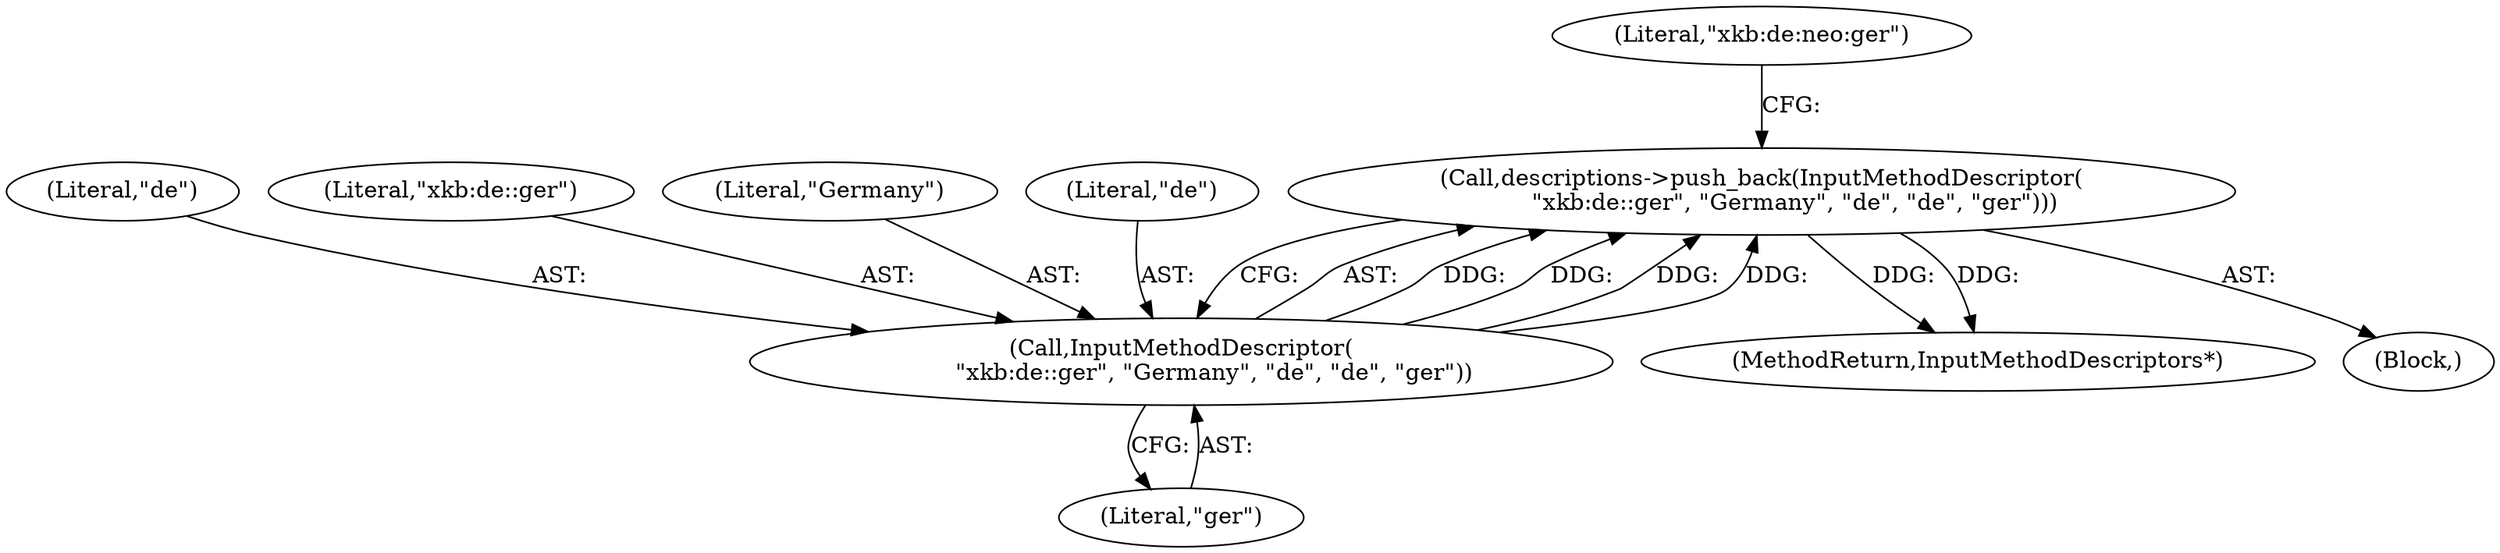digraph "1_Chrome_dc7b094a338c6c521f918f478e993f0f74bbea0d_12@del" {
"1000145" [label="(Call,descriptions->push_back(InputMethodDescriptor(\n         \"xkb:de::ger\", \"Germany\", \"de\", \"de\", \"ger\")))"];
"1000146" [label="(Call,InputMethodDescriptor(\n         \"xkb:de::ger\", \"Germany\", \"de\", \"de\", \"ger\"))"];
"1000150" [label="(Literal,\"de\")"];
"1000581" [label="(MethodReturn,InputMethodDescriptors*)"];
"1000147" [label="(Literal,\"xkb:de::ger\")"];
"1000154" [label="(Literal,\"xkb:de:neo:ger\")"];
"1000148" [label="(Literal,\"Germany\")"];
"1000145" [label="(Call,descriptions->push_back(InputMethodDescriptor(\n         \"xkb:de::ger\", \"Germany\", \"de\", \"de\", \"ger\")))"];
"1000149" [label="(Literal,\"de\")"];
"1000146" [label="(Call,InputMethodDescriptor(\n         \"xkb:de::ger\", \"Germany\", \"de\", \"de\", \"ger\"))"];
"1000101" [label="(Block,)"];
"1000151" [label="(Literal,\"ger\")"];
"1000145" -> "1000101"  [label="AST: "];
"1000145" -> "1000146"  [label="CFG: "];
"1000146" -> "1000145"  [label="AST: "];
"1000154" -> "1000145"  [label="CFG: "];
"1000145" -> "1000581"  [label="DDG: "];
"1000145" -> "1000581"  [label="DDG: "];
"1000146" -> "1000145"  [label="DDG: "];
"1000146" -> "1000145"  [label="DDG: "];
"1000146" -> "1000145"  [label="DDG: "];
"1000146" -> "1000145"  [label="DDG: "];
"1000146" -> "1000151"  [label="CFG: "];
"1000147" -> "1000146"  [label="AST: "];
"1000148" -> "1000146"  [label="AST: "];
"1000149" -> "1000146"  [label="AST: "];
"1000150" -> "1000146"  [label="AST: "];
"1000151" -> "1000146"  [label="AST: "];
}
